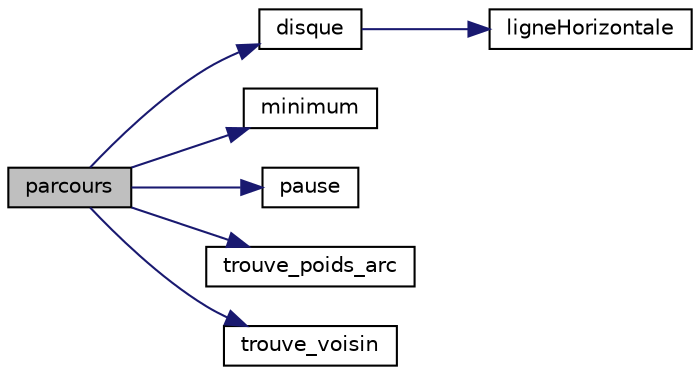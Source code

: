 digraph "parcours"
{
  edge [fontname="Helvetica",fontsize="10",labelfontname="Helvetica",labelfontsize="10"];
  node [fontname="Helvetica",fontsize="10",shape=record];
  rankdir="LR";
  Node1 [label="parcours",height=0.2,width=0.4,color="black", fillcolor="grey75", style="filled", fontcolor="black"];
  Node1 -> Node2 [color="midnightblue",fontsize="10",style="solid",fontname="Helvetica"];
  Node2 [label="disque",height=0.2,width=0.4,color="black", fillcolor="white", style="filled",URL="$dijkstra__malloc_8c.html#a9a9d369ceb59bdbbc21a7a7d4e80ac52"];
  Node2 -> Node3 [color="midnightblue",fontsize="10",style="solid",fontname="Helvetica"];
  Node3 [label="ligneHorizontale",height=0.2,width=0.4,color="black", fillcolor="white", style="filled",URL="$dijkstra__malloc_8c.html#ad4f2f130abc573c87f5a660ca949b6dd"];
  Node1 -> Node4 [color="midnightblue",fontsize="10",style="solid",fontname="Helvetica"];
  Node4 [label="minimum",height=0.2,width=0.4,color="black", fillcolor="white", style="filled",URL="$dijkstra__malloc_8c.html#ae3b87a086b575787e74378732b4d4a64"];
  Node1 -> Node5 [color="midnightblue",fontsize="10",style="solid",fontname="Helvetica"];
  Node5 [label="pause",height=0.2,width=0.4,color="black", fillcolor="white", style="filled",URL="$dijkstra__malloc_8c.html#a7167f5c196fc5e167bfabde1a730e81d"];
  Node1 -> Node6 [color="midnightblue",fontsize="10",style="solid",fontname="Helvetica"];
  Node6 [label="trouve_poids_arc",height=0.2,width=0.4,color="black", fillcolor="white", style="filled",URL="$dijkstra__malloc_8c.html#afee4037276ab633f259be96cdbec9c0e"];
  Node1 -> Node7 [color="midnightblue",fontsize="10",style="solid",fontname="Helvetica"];
  Node7 [label="trouve_voisin",height=0.2,width=0.4,color="black", fillcolor="white", style="filled",URL="$dijkstra__malloc_8c.html#a2ff7c86f3993966a1d8aceec3dfd047f"];
}
